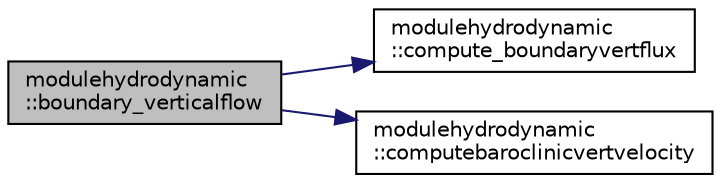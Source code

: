 digraph "modulehydrodynamic::boundary_verticalflow"
{
 // LATEX_PDF_SIZE
  edge [fontname="Helvetica",fontsize="10",labelfontname="Helvetica",labelfontsize="10"];
  node [fontname="Helvetica",fontsize="10",shape=record];
  rankdir="LR";
  Node1 [label="modulehydrodynamic\l::boundary_verticalflow",height=0.2,width=0.4,color="black", fillcolor="grey75", style="filled", fontcolor="black",tooltip=" "];
  Node1 -> Node2 [color="midnightblue",fontsize="10",style="solid",fontname="Helvetica"];
  Node2 [label="modulehydrodynamic\l::compute_boundaryvertflux",height=0.2,width=0.4,color="black", fillcolor="white", style="filled",URL="$namespacemodulehydrodynamic.html#a6bae766b43109e13a0a6976d688327fe",tooltip=" "];
  Node1 -> Node3 [color="midnightblue",fontsize="10",style="solid",fontname="Helvetica"];
  Node3 [label="modulehydrodynamic\l::computebaroclinicvertvelocity",height=0.2,width=0.4,color="black", fillcolor="white", style="filled",URL="$namespacemodulehydrodynamic.html#a1d49415947b89ef0be84e9bdfbad90a0",tooltip=" "];
}
